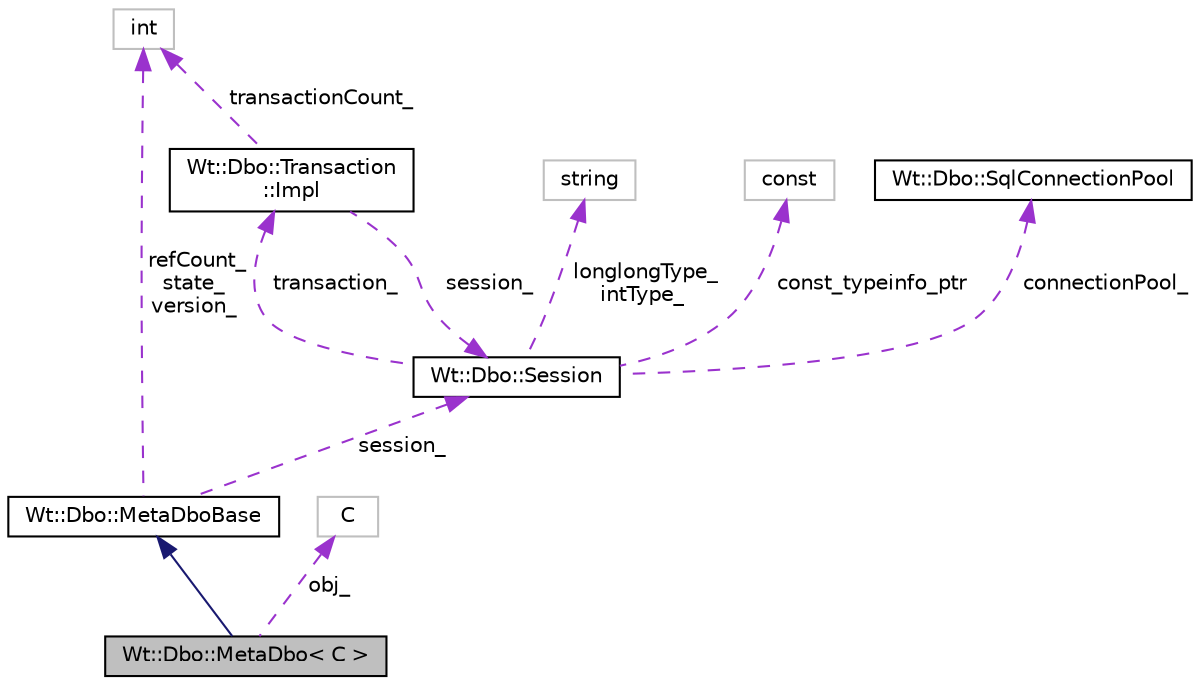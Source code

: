 digraph "Wt::Dbo::MetaDbo&lt; C &gt;"
{
 // LATEX_PDF_SIZE
  edge [fontname="Helvetica",fontsize="10",labelfontname="Helvetica",labelfontsize="10"];
  node [fontname="Helvetica",fontsize="10",shape=record];
  Node1 [label="Wt::Dbo::MetaDbo\< C \>",height=0.2,width=0.4,color="black", fillcolor="grey75", style="filled", fontcolor="black",tooltip=" "];
  Node2 -> Node1 [dir="back",color="midnightblue",fontsize="10",style="solid",fontname="Helvetica"];
  Node2 [label="Wt::Dbo::MetaDboBase",height=0.2,width=0.4,color="black", fillcolor="white", style="filled",URL="$classWt_1_1Dbo_1_1MetaDboBase.html",tooltip=" "];
  Node3 -> Node2 [dir="back",color="darkorchid3",fontsize="10",style="dashed",label=" refCount_\nstate_\nversion_" ,fontname="Helvetica"];
  Node3 [label="int",height=0.2,width=0.4,color="grey75", fillcolor="white", style="filled",tooltip=" "];
  Node4 -> Node2 [dir="back",color="darkorchid3",fontsize="10",style="dashed",label=" session_" ,fontname="Helvetica"];
  Node4 [label="Wt::Dbo::Session",height=0.2,width=0.4,color="black", fillcolor="white", style="filled",URL="$classWt_1_1Dbo_1_1Session.html",tooltip="A database session."];
  Node5 -> Node4 [dir="back",color="darkorchid3",fontsize="10",style="dashed",label=" transaction_" ,fontname="Helvetica"];
  Node5 [label="Wt::Dbo::Transaction\l::Impl",height=0.2,width=0.4,color="black", fillcolor="white", style="filled",URL="$structWt_1_1Dbo_1_1Transaction_1_1Impl.html",tooltip=" "];
  Node3 -> Node5 [dir="back",color="darkorchid3",fontsize="10",style="dashed",label=" transactionCount_" ,fontname="Helvetica"];
  Node4 -> Node5 [dir="back",color="darkorchid3",fontsize="10",style="dashed",label=" session_" ,fontname="Helvetica"];
  Node6 -> Node4 [dir="back",color="darkorchid3",fontsize="10",style="dashed",label=" longlongType_\nintType_" ,fontname="Helvetica"];
  Node6 [label="string",height=0.2,width=0.4,color="grey75", fillcolor="white", style="filled",tooltip=" "];
  Node7 -> Node4 [dir="back",color="darkorchid3",fontsize="10",style="dashed",label=" const_typeinfo_ptr" ,fontname="Helvetica"];
  Node7 [label="const",height=0.2,width=0.4,color="grey75", fillcolor="white", style="filled",tooltip=" "];
  Node8 -> Node4 [dir="back",color="darkorchid3",fontsize="10",style="dashed",label=" connectionPool_" ,fontname="Helvetica"];
  Node8 [label="Wt::Dbo::SqlConnectionPool",height=0.2,width=0.4,color="black", fillcolor="white", style="filled",URL="$classWt_1_1Dbo_1_1SqlConnectionPool.html",tooltip="Abstract base class for a SQL connection pool."];
  Node9 -> Node1 [dir="back",color="darkorchid3",fontsize="10",style="dashed",label=" obj_" ,fontname="Helvetica"];
  Node9 [label="C",height=0.2,width=0.4,color="grey75", fillcolor="white", style="filled",tooltip=" "];
}
